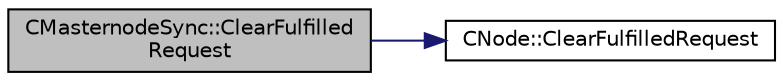 digraph "CMasternodeSync::ClearFulfilledRequest"
{
  edge [fontname="Helvetica",fontsize="10",labelfontname="Helvetica",labelfontsize="10"];
  node [fontname="Helvetica",fontsize="10",shape=record];
  rankdir="LR";
  Node14 [label="CMasternodeSync::ClearFulfilled\lRequest",height=0.2,width=0.4,color="black", fillcolor="grey75", style="filled", fontcolor="black"];
  Node14 -> Node15 [color="midnightblue",fontsize="10",style="solid",fontname="Helvetica"];
  Node15 [label="CNode::ClearFulfilledRequest",height=0.2,width=0.4,color="black", fillcolor="white", style="filled",URL="$class_c_node.html#aa57c7ad448501f5c8667d430b390b5ea"];
}
